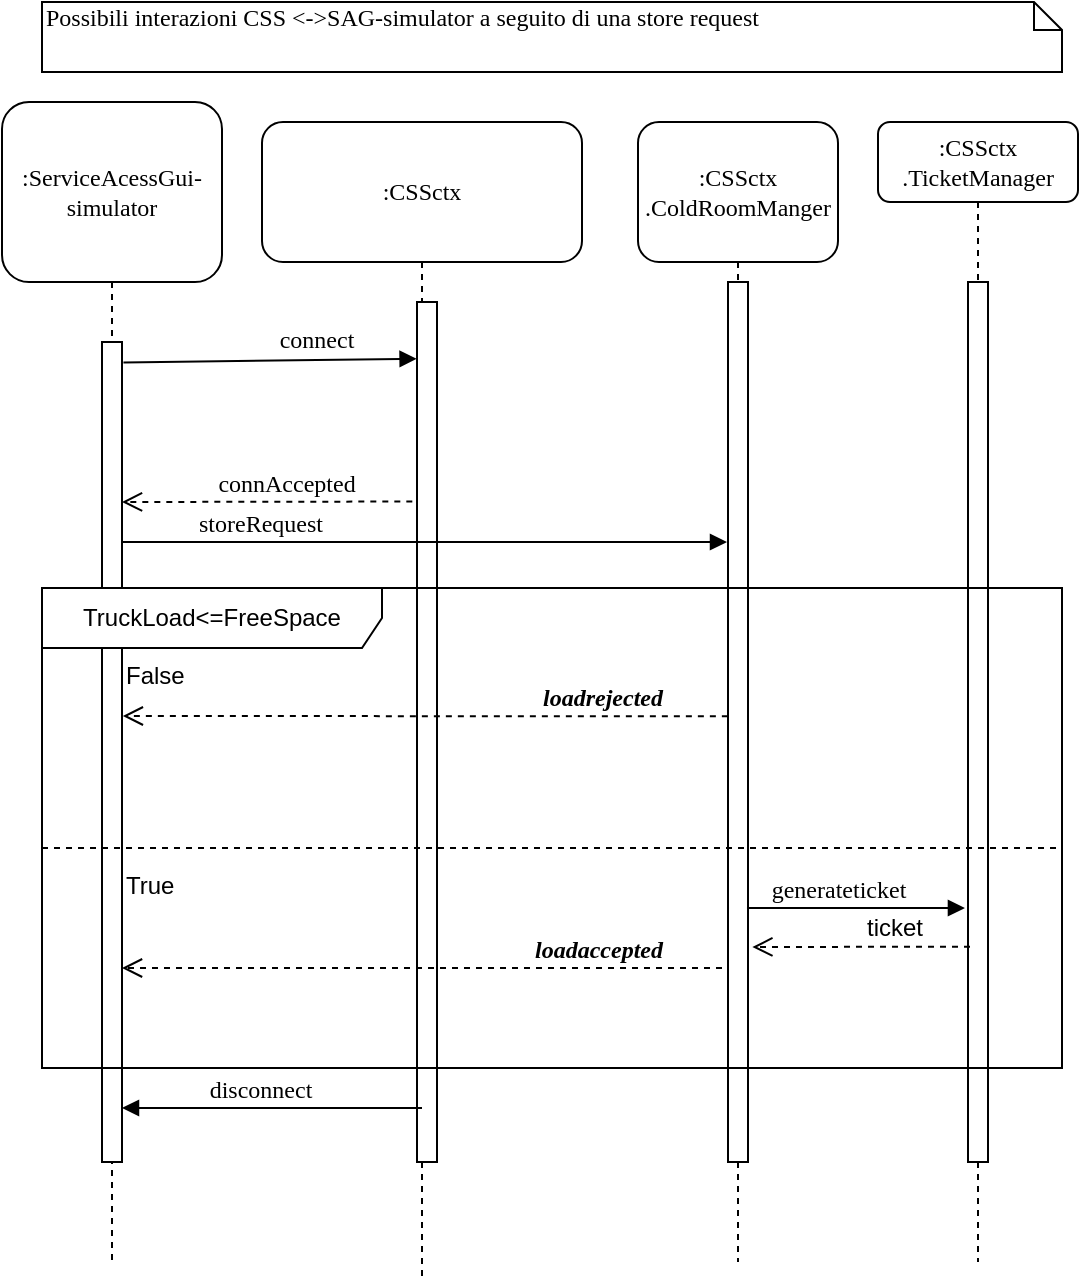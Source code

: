 <mxfile version="22.0.3" type="device">
  <diagram name="Page-1" id="13e1069c-82ec-6db2-03f1-153e76fe0fe0">
    <mxGraphModel dx="1288" dy="669" grid="1" gridSize="10" guides="1" tooltips="1" connect="1" arrows="1" fold="1" page="1" pageScale="1" pageWidth="1100" pageHeight="850" background="none" math="0" shadow="0">
      <root>
        <mxCell id="0" />
        <mxCell id="1" parent="0" />
        <mxCell id="7baba1c4bc27f4b0-2" value=":ServiceAcessGui-simulator" style="shape=umlLifeline;perimeter=lifelinePerimeter;whiteSpace=wrap;html=1;container=1;collapsible=0;recursiveResize=0;outlineConnect=0;rounded=1;shadow=0;comic=0;labelBackgroundColor=none;strokeWidth=1;fontFamily=Verdana;fontSize=12;align=center;size=90;" parent="1" vertex="1">
          <mxGeometry x="220" y="70" width="110" height="580" as="geometry" />
        </mxCell>
        <mxCell id="7baba1c4bc27f4b0-10" value="" style="html=1;points=[];perimeter=orthogonalPerimeter;rounded=0;shadow=0;comic=0;labelBackgroundColor=none;strokeWidth=1;fontFamily=Verdana;fontSize=12;align=center;" parent="7baba1c4bc27f4b0-2" vertex="1">
          <mxGeometry x="50" y="120" width="10" height="410" as="geometry" />
        </mxCell>
        <mxCell id="7baba1c4bc27f4b0-40" value="Possibili interazioni CSS &amp;lt;-&amp;gt;SAG-simulator a seguito di una store request" style="shape=note;whiteSpace=wrap;html=1;size=14;verticalAlign=top;align=left;spacingTop=-6;rounded=0;shadow=0;comic=0;labelBackgroundColor=none;strokeWidth=1;fontFamily=Verdana;fontSize=12" parent="1" vertex="1">
          <mxGeometry x="240" y="20" width="510" height="35" as="geometry" />
        </mxCell>
        <mxCell id="7baba1c4bc27f4b0-4" value=":CSSctx&lt;br&gt;.TicketManager" style="shape=umlLifeline;perimeter=lifelinePerimeter;whiteSpace=wrap;html=1;container=1;collapsible=0;recursiveResize=0;outlineConnect=0;rounded=1;shadow=0;comic=0;labelBackgroundColor=none;strokeWidth=1;fontFamily=Verdana;fontSize=12;align=center;" parent="1" vertex="1">
          <mxGeometry x="658" y="80" width="100" height="570" as="geometry" />
        </mxCell>
        <mxCell id="7baba1c4bc27f4b0-16" value="" style="html=1;points=[];perimeter=orthogonalPerimeter;rounded=0;shadow=0;comic=0;labelBackgroundColor=none;strokeWidth=1;fontFamily=Verdana;fontSize=12;align=center;" parent="7baba1c4bc27f4b0-4" vertex="1">
          <mxGeometry x="45" y="80" width="10" height="440" as="geometry" />
        </mxCell>
        <mxCell id="7baba1c4bc27f4b0-7" value=":CSSctx" style="shape=umlLifeline;perimeter=lifelinePerimeter;whiteSpace=wrap;html=1;container=1;collapsible=0;recursiveResize=0;outlineConnect=0;rounded=1;shadow=0;comic=0;labelBackgroundColor=none;strokeWidth=1;fontFamily=Verdana;fontSize=12;align=center;size=70;points=[];" parent="1" vertex="1">
          <mxGeometry x="350" y="80" width="160" height="580" as="geometry" />
        </mxCell>
        <mxCell id="WGYdtUEUaQrTIStyGSWO-5" value="" style="html=1;points=[];perimeter=orthogonalPerimeter;rounded=0;shadow=0;comic=0;labelBackgroundColor=none;strokeWidth=1;fontFamily=Verdana;fontSize=12;align=center;" parent="7baba1c4bc27f4b0-7" vertex="1">
          <mxGeometry x="77.5" y="90" width="10" height="430" as="geometry" />
        </mxCell>
        <mxCell id="WGYdtUEUaQrTIStyGSWO-15" value="connAccepted" style="html=1;verticalAlign=bottom;endArrow=open;dashed=1;endSize=8;labelBackgroundColor=none;fontFamily=Verdana;fontSize=12;edgeStyle=elbowEdgeStyle;elbow=vertical;exitX=-0.234;exitY=0.232;exitDx=0;exitDy=0;exitPerimeter=0;" parent="7baba1c4bc27f4b0-7" edge="1" source="WGYdtUEUaQrTIStyGSWO-5">
          <mxGeometry x="-0.134" relative="1" as="geometry">
            <mxPoint x="-70.003" y="190" as="targetPoint" />
            <Array as="points">
              <mxPoint x="-43.67" y="190" />
              <mxPoint x="-38.67" y="200" />
            </Array>
            <mxPoint x="70" y="190" as="sourcePoint" />
            <mxPoint as="offset" />
          </mxGeometry>
        </mxCell>
        <mxCell id="dP_4IrJM_J5E9Byek_nk-1" value="storeRequest" style="html=1;verticalAlign=bottom;endArrow=block;labelBackgroundColor=none;fontFamily=Verdana;fontSize=12;" parent="7baba1c4bc27f4b0-7" edge="1">
          <mxGeometry x="-0.545" relative="1" as="geometry">
            <mxPoint x="-70" y="210" as="sourcePoint" />
            <mxPoint x="232.5" y="210" as="targetPoint" />
            <Array as="points" />
            <mxPoint as="offset" />
          </mxGeometry>
        </mxCell>
        <mxCell id="7baba1c4bc27f4b0-5" value=":CSSctx&lt;br&gt;.ColdRoomManger" style="shape=umlLifeline;perimeter=lifelinePerimeter;whiteSpace=wrap;html=1;container=1;collapsible=0;recursiveResize=0;outlineConnect=0;rounded=1;shadow=0;comic=0;labelBackgroundColor=none;strokeWidth=1;fontFamily=Verdana;fontSize=12;align=center;size=70;" parent="1" vertex="1">
          <mxGeometry x="538" y="80" width="100" height="570" as="geometry" />
        </mxCell>
        <mxCell id="7baba1c4bc27f4b0-19" value="" style="html=1;points=[];perimeter=orthogonalPerimeter;rounded=0;shadow=0;comic=0;labelBackgroundColor=none;strokeWidth=1;fontFamily=Verdana;fontSize=12;align=center;" parent="7baba1c4bc27f4b0-5" vertex="1">
          <mxGeometry x="45" y="80" width="10" height="440" as="geometry" />
        </mxCell>
        <mxCell id="uQc3PaK5IC3-zHGG-y3b-27" value="TruckLoad&amp;lt;=FreeSpace" style="shape=umlFrame;whiteSpace=wrap;html=1;pointerEvents=0;recursiveResize=0;container=1;collapsible=0;width=170;" parent="1" vertex="1">
          <mxGeometry x="240" y="313" width="510" height="240" as="geometry" />
        </mxCell>
        <mxCell id="uQc3PaK5IC3-zHGG-y3b-28" value="False" style="text;html=1;" parent="uQc3PaK5IC3-zHGG-y3b-27" vertex="1">
          <mxGeometry width="100" height="20" relative="1" as="geometry">
            <mxPoint x="40" y="30" as="offset" />
          </mxGeometry>
        </mxCell>
        <mxCell id="uQc3PaK5IC3-zHGG-y3b-29" value="" style="line;strokeWidth=1;dashed=1;labelPosition=center;verticalLabelPosition=bottom;align=left;verticalAlign=top;spacingLeft=20;spacingTop=15;html=1;whiteSpace=wrap;" parent="uQc3PaK5IC3-zHGG-y3b-27" vertex="1">
          <mxGeometry y="125" width="510" height="10" as="geometry" />
        </mxCell>
        <mxCell id="WGYdtUEUaQrTIStyGSWO-29" value="&lt;br&gt;&lt;i&gt;&lt;b&gt;loadaccepted&lt;/b&gt;&lt;/i&gt;" style="html=1;verticalAlign=bottom;endArrow=open;dashed=1;endSize=8;labelBackgroundColor=none;fontFamily=Verdana;fontSize=12;edgeStyle=elbowEdgeStyle;elbow=horizontal;" parent="uQc3PaK5IC3-zHGG-y3b-27" edge="1">
          <mxGeometry x="-0.584" relative="1" as="geometry">
            <mxPoint x="40" y="190" as="targetPoint" />
            <Array as="points" />
            <mxPoint x="340" y="190" as="sourcePoint" />
            <mxPoint as="offset" />
          </mxGeometry>
        </mxCell>
        <mxCell id="AGua0CPx958JIJfiTB0Z-4" value="True" style="text;html=1;" vertex="1" parent="uQc3PaK5IC3-zHGG-y3b-27">
          <mxGeometry x="40" y="135" width="100" height="20" as="geometry" />
        </mxCell>
        <mxCell id="WGYdtUEUaQrTIStyGSWO-20" value="disconnect" style="html=1;verticalAlign=bottom;endArrow=block;labelBackgroundColor=none;fontFamily=Verdana;fontSize=12;" parent="1" edge="1">
          <mxGeometry x="0.087" relative="1" as="geometry">
            <mxPoint x="430" y="573" as="sourcePoint" />
            <mxPoint x="280" y="573" as="targetPoint" />
            <Array as="points" />
            <mxPoint as="offset" />
          </mxGeometry>
        </mxCell>
        <mxCell id="uQc3PaK5IC3-zHGG-y3b-26" value="&lt;i&gt;&lt;b&gt;loadrejected&lt;/b&gt;&lt;/i&gt;" style="html=1;verticalAlign=bottom;endArrow=open;dashed=1;endSize=8;labelBackgroundColor=none;fontFamily=Verdana;fontSize=12;edgeStyle=elbowEdgeStyle;elbow=vertical;entryX=1.042;entryY=0.531;entryDx=0;entryDy=0;entryPerimeter=0;exitX=-0.007;exitY=0.587;exitDx=0;exitDy=0;exitPerimeter=0;" parent="1" edge="1">
          <mxGeometry x="-0.584" relative="1" as="geometry">
            <mxPoint x="280.42" y="376.64" as="targetPoint" />
            <Array as="points">
              <mxPoint x="535.5" y="377" />
              <mxPoint x="366.5" y="407" />
            </Array>
            <mxPoint x="582.93" y="377.15" as="sourcePoint" />
            <mxPoint as="offset" />
          </mxGeometry>
        </mxCell>
        <mxCell id="uQc3PaK5IC3-zHGG-y3b-1" value="generateticket" style="html=1;verticalAlign=bottom;endArrow=block;labelBackgroundColor=none;fontFamily=Verdana;fontSize=12;entryX=-0.153;entryY=0.8;entryDx=0;entryDy=0;entryPerimeter=0;exitX=0.949;exitY=0.8;exitDx=0;exitDy=0;exitPerimeter=0;" parent="1" edge="1">
          <mxGeometry x="-0.161" relative="1" as="geometry">
            <mxPoint x="592.49" y="473" as="sourcePoint" />
            <mxPoint x="701.47" y="473" as="targetPoint" />
            <Array as="points">
              <mxPoint x="685.5" y="473" />
            </Array>
            <mxPoint as="offset" />
          </mxGeometry>
        </mxCell>
        <mxCell id="uQc3PaK5IC3-zHGG-y3b-24" value="" style="html=1;verticalAlign=bottom;endArrow=open;dashed=1;endSize=8;labelBackgroundColor=none;fontFamily=Verdana;fontSize=12;edgeStyle=elbowEdgeStyle;elbow=vertical;exitX=0.1;exitY=0.843;exitDx=0;exitDy=0;exitPerimeter=0;entryX=1.217;entryY=0.843;entryDx=0;entryDy=0;entryPerimeter=0;" parent="1" edge="1">
          <mxGeometry x="-0.279" y="-1" relative="1" as="geometry">
            <mxPoint x="595.17" y="492.35" as="targetPoint" />
            <Array as="points" />
            <mxPoint x="704.0" y="492.35" as="sourcePoint" />
            <mxPoint as="offset" />
          </mxGeometry>
        </mxCell>
        <mxCell id="uQc3PaK5IC3-zHGG-y3b-25" value="&lt;font style=&quot;font-size: 12px;&quot;&gt;ticket&lt;/font&gt;" style="edgeLabel;html=1;align=center;verticalAlign=middle;resizable=0;points=[];" parent="uQc3PaK5IC3-zHGG-y3b-24" connectable="0" vertex="1">
          <mxGeometry x="0.451" relative="1" as="geometry">
            <mxPoint x="41" y="-10" as="offset" />
          </mxGeometry>
        </mxCell>
        <mxCell id="WGYdtUEUaQrTIStyGSWO-10" value="connect" style="html=1;verticalAlign=bottom;endArrow=block;labelBackgroundColor=none;fontFamily=Verdana;fontSize=12;exitX=1.073;exitY=0.025;exitDx=0;exitDy=0;exitPerimeter=0;entryX=-0.021;entryY=0.066;entryDx=0;entryDy=0;entryPerimeter=0;" parent="1" edge="1" target="WGYdtUEUaQrTIStyGSWO-5" source="7baba1c4bc27f4b0-10">
          <mxGeometry x="0.312" y="1" relative="1" as="geometry">
            <mxPoint x="155" y="200.8" as="sourcePoint" />
            <mxPoint x="430" y="200" as="targetPoint" />
            <Array as="points" />
            <mxPoint as="offset" />
          </mxGeometry>
        </mxCell>
      </root>
    </mxGraphModel>
  </diagram>
</mxfile>
